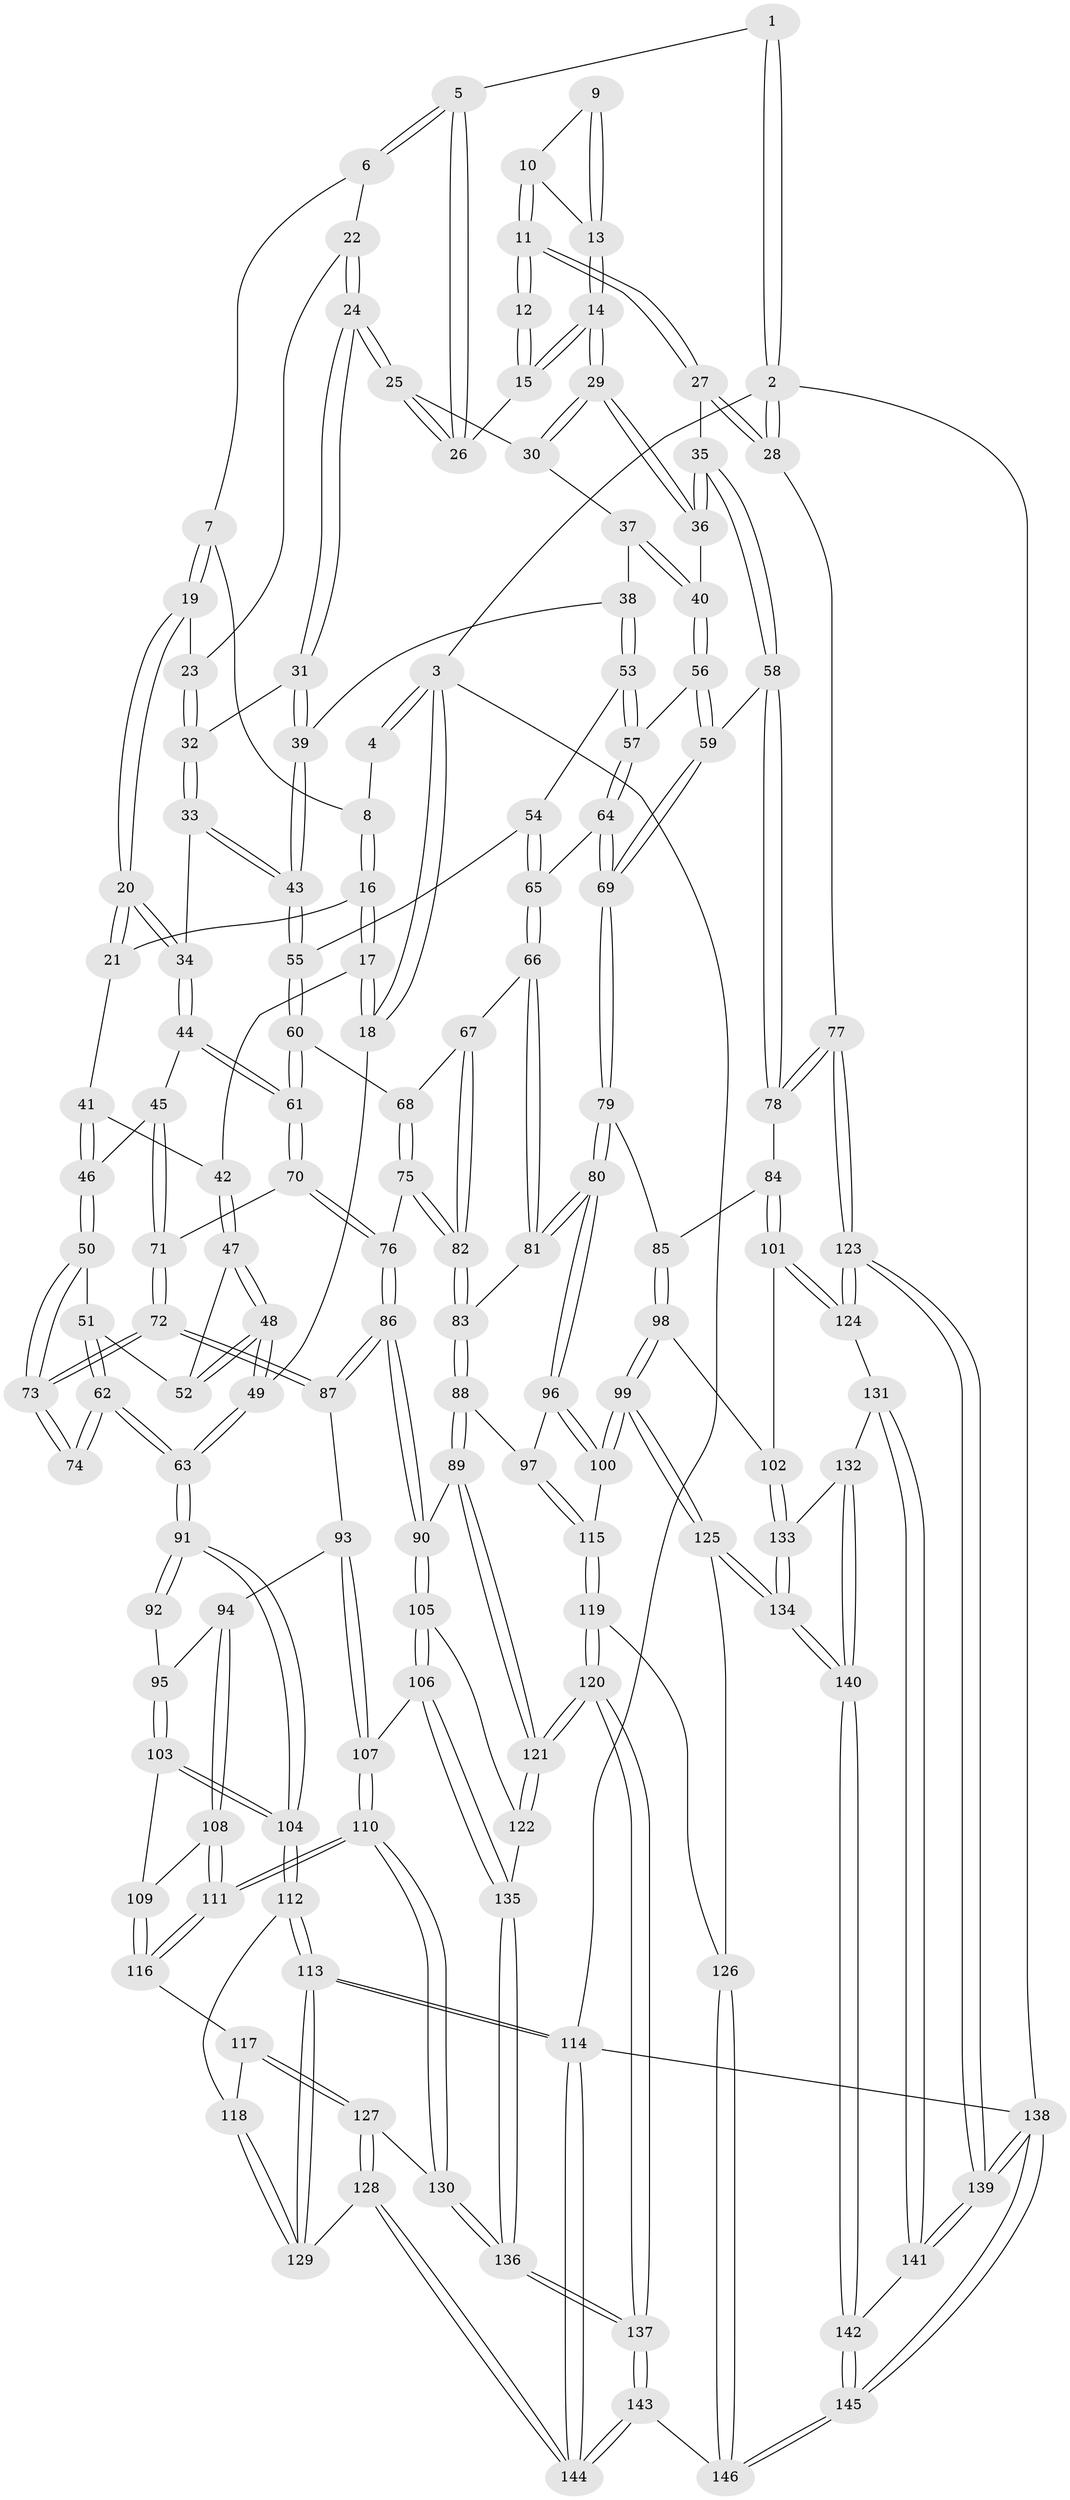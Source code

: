 // Generated by graph-tools (version 1.1) at 2025/11/02/27/25 16:11:54]
// undirected, 146 vertices, 362 edges
graph export_dot {
graph [start="1"]
  node [color=gray90,style=filled];
  1 [pos="+0.7043848442865324+0"];
  2 [pos="+1+0"];
  3 [pos="+0+0"];
  4 [pos="+0.2572836511809827+0"];
  5 [pos="+0.7127307522243569+0.00418166124444207"];
  6 [pos="+0.5222344468065007+0.09312627000073258"];
  7 [pos="+0.46766832812753883+0.08746820420257384"];
  8 [pos="+0.26091426092873826+0"];
  9 [pos="+0.8131348353736328+0.06940374183945806"];
  10 [pos="+0.9389190938553579+0.16222798803047683"];
  11 [pos="+1+0.09811556328066277"];
  12 [pos="+0.801141273477094+0.05597520229893576"];
  13 [pos="+0.8895192912558174+0.18349127400052176"];
  14 [pos="+0.8415732506905848+0.2292247750543355"];
  15 [pos="+0.7369798519581426+0.02973001796131514"];
  16 [pos="+0.2501627899351062+0"];
  17 [pos="+0.13495657418298918+0.18112556126343826"];
  18 [pos="+0+0.013636714689218322"];
  19 [pos="+0.4549117281300319+0.16319378365068282"];
  20 [pos="+0.3828130759196931+0.24022655370943022"];
  21 [pos="+0.34388999135486337+0.200782183668033"];
  22 [pos="+0.540259159756673+0.13672081334045483"];
  23 [pos="+0.5118491276548897+0.18747821907976958"];
  24 [pos="+0.6193873113479863+0.19648134588914043"];
  25 [pos="+0.6882839423080204+0.10793846357032406"];
  26 [pos="+0.7161113870681522+0.014369386917399446"];
  27 [pos="+1+0.09137534035022213"];
  28 [pos="+1+0.07617385915966442"];
  29 [pos="+0.8311033279026454+0.26878472585933183"];
  30 [pos="+0.7296284662495914+0.19465441404705947"];
  31 [pos="+0.6100928908196293+0.22083757321695532"];
  32 [pos="+0.5347260530861476+0.2145684914942213"];
  33 [pos="+0.46081987293738114+0.2834592498337233"];
  34 [pos="+0.38954267009812493+0.27093849640132533"];
  35 [pos="+0.9422896802215822+0.3052905071480513"];
  36 [pos="+0.8319570677794313+0.2813035975994732"];
  37 [pos="+0.7119745328188564+0.25399585437657873"];
  38 [pos="+0.6587252484636051+0.2875272414430381"];
  39 [pos="+0.619787599592653+0.26714029162285113"];
  40 [pos="+0.8305092657781651+0.28301737731139603"];
  41 [pos="+0.1956270176839976+0.2404992383849937"];
  42 [pos="+0.13782243336621175+0.20526746985790512"];
  43 [pos="+0.5461722652547953+0.34591692989697126"];
  44 [pos="+0.3684158435133154+0.3102749941806153"];
  45 [pos="+0.27698463883984126+0.3567555889355987"];
  46 [pos="+0.2649576038780838+0.3578338723568593"];
  47 [pos="+0.12996542063119526+0.2165854589282176"];
  48 [pos="+0+0.3419119943416141"];
  49 [pos="+0+0.4382488528144851"];
  50 [pos="+0.2459417554254345+0.3750698200359386"];
  51 [pos="+0.16508755353005025+0.37553417065050665"];
  52 [pos="+0.15791179242131825+0.37011334777705884"];
  53 [pos="+0.6962893302156333+0.33733316539891045"];
  54 [pos="+0.6418845570308667+0.39352296568485484"];
  55 [pos="+0.546326375202267+0.3504695351000182"];
  56 [pos="+0.8159621541096143+0.30958501831027596"];
  57 [pos="+0.7490802651704056+0.3573430385458465"];
  58 [pos="+0.9457462171710478+0.4611127054494142"];
  59 [pos="+0.8883845714659572+0.4561328117435692"];
  60 [pos="+0.5301464308387669+0.3938701198442623"];
  61 [pos="+0.43418819724187374+0.43562121662023323"];
  62 [pos="+0.13610856125225726+0.4289524541981301"];
  63 [pos="+0+0.4599181113743475"];
  64 [pos="+0.7500059108964957+0.42951408481130515"];
  65 [pos="+0.6491685429884864+0.455802904463835"];
  66 [pos="+0.6263613693641835+0.4866811389457997"];
  67 [pos="+0.6217999552823308+0.48526322662708427"];
  68 [pos="+0.5585959847550123+0.4428042606752285"];
  69 [pos="+0.7966221777524762+0.491870726067576"];
  70 [pos="+0.4152060176440868+0.4910782106553165"];
  71 [pos="+0.36101368010973595+0.4933670030283505"];
  72 [pos="+0.2363035756932326+0.5650049454173433"];
  73 [pos="+0.21538795074321876+0.5413366711844608"];
  74 [pos="+0.20084542755598786+0.5367587031860334"];
  75 [pos="+0.47481743324989906+0.5522213965683775"];
  76 [pos="+0.44551876063389095+0.5337997754996888"];
  77 [pos="+1+0.5909532875920842"];
  78 [pos="+1+0.5632710560827073"];
  79 [pos="+0.7793936231860985+0.5408610557563575"];
  80 [pos="+0.7070603120685254+0.5968648980644355"];
  81 [pos="+0.6459750610102694+0.5406314938609363"];
  82 [pos="+0.47696972494371337+0.554569926846534"];
  83 [pos="+0.5039410374780988+0.6035112008672391"];
  84 [pos="+0.8924216738969363+0.6195609012768472"];
  85 [pos="+0.8902766327310375+0.6195921474392092"];
  86 [pos="+0.33574671449616306+0.6518122583177768"];
  87 [pos="+0.23807743166376655+0.5770287046417805"];
  88 [pos="+0.5089605124003026+0.6578487770776638"];
  89 [pos="+0.5078177797761931+0.6595986912330528"];
  90 [pos="+0.3470350434909131+0.6731977124955758"];
  91 [pos="+0+0.4856817614449204"];
  92 [pos="+0.06513412367857514+0.534784286052698"];
  93 [pos="+0.20486102912359422+0.6315351771459964"];
  94 [pos="+0.15019328099451112+0.6697160927938073"];
  95 [pos="+0.12617329339787256+0.66231959037543"];
  96 [pos="+0.7018524764012548+0.6429813775278093"];
  97 [pos="+0.5469947225951136+0.6619800902052593"];
  98 [pos="+0.7676264185679177+0.731003598212864"];
  99 [pos="+0.7585696636117357+0.7307875219670715"];
  100 [pos="+0.7216628052610389+0.694016154319028"];
  101 [pos="+0.8968216671076816+0.7616835153239944"];
  102 [pos="+0.8240307142971839+0.757232358018084"];
  103 [pos="+0.02245706347370592+0.6621741541192397"];
  104 [pos="+0+0.5789677482316982"];
  105 [pos="+0.34560484133806113+0.6865796651611354"];
  106 [pos="+0.25773214640413+0.7733005412759686"];
  107 [pos="+0.253124371405241+0.7739328644324487"];
  108 [pos="+0.14606292263323895+0.6938116310414791"];
  109 [pos="+0.07532876549113213+0.7287184823759731"];
  110 [pos="+0.1832433314198121+0.824398739867714"];
  111 [pos="+0.15797143598791424+0.7810154951244328"];
  112 [pos="+0+0.5834922834648698"];
  113 [pos="+0+0.9208801410682222"];
  114 [pos="+0+1"];
  115 [pos="+0.623806845500188+0.7519443545918931"];
  116 [pos="+0.07626125800077595+0.7530917943891211"];
  117 [pos="+0.049635922951570745+0.7745171082022556"];
  118 [pos="+0.03637795695387739+0.7699390226364302"];
  119 [pos="+0.5464343378816517+0.8525210543777739"];
  120 [pos="+0.5089376412136344+0.8571252570600847"];
  121 [pos="+0.49211362184872537+0.8228012333231196"];
  122 [pos="+0.40020355265154867+0.7794746473270275"];
  123 [pos="+1+0.7256209701425091"];
  124 [pos="+0.9943794500531247+0.7968534349936568"];
  125 [pos="+0.7124294329569663+0.8728361718666299"];
  126 [pos="+0.6161831817082013+0.8703261699312739"];
  127 [pos="+0.07688542256885625+0.8719327849103014"];
  128 [pos="+0.06971114440132771+0.8769517235770777"];
  129 [pos="+0+0.8792144292930644"];
  130 [pos="+0.1759718928745992+0.8492158432021435"];
  131 [pos="+0.9269675242071432+0.8730355131990923"];
  132 [pos="+0.8564901867137206+0.8601972026636204"];
  133 [pos="+0.8422219041843212+0.8533042467765515"];
  134 [pos="+0.7373386850284362+0.9057199153654424"];
  135 [pos="+0.32229895769677597+0.813067131650005"];
  136 [pos="+0.3487567617181527+1"];
  137 [pos="+0.3600990350097903+1"];
  138 [pos="+1+1"];
  139 [pos="+1+1"];
  140 [pos="+0.7893865052372797+1"];
  141 [pos="+0.912973183165418+0.9316039772690153"];
  142 [pos="+0.7989455078162406+1"];
  143 [pos="+0.3591822939130813+1"];
  144 [pos="+0.10426841514311494+1"];
  145 [pos="+0.7853091690337347+1"];
  146 [pos="+0.6781695424348074+1"];
  1 -- 2;
  1 -- 2;
  1 -- 5;
  2 -- 3;
  2 -- 28;
  2 -- 28;
  2 -- 138;
  3 -- 4;
  3 -- 4;
  3 -- 18;
  3 -- 18;
  3 -- 114;
  4 -- 8;
  5 -- 6;
  5 -- 6;
  5 -- 26;
  5 -- 26;
  6 -- 7;
  6 -- 22;
  7 -- 8;
  7 -- 19;
  7 -- 19;
  8 -- 16;
  8 -- 16;
  9 -- 10;
  9 -- 13;
  9 -- 13;
  10 -- 11;
  10 -- 11;
  10 -- 13;
  11 -- 12;
  11 -- 12;
  11 -- 27;
  11 -- 27;
  12 -- 15;
  12 -- 15;
  13 -- 14;
  13 -- 14;
  14 -- 15;
  14 -- 15;
  14 -- 29;
  14 -- 29;
  15 -- 26;
  16 -- 17;
  16 -- 17;
  16 -- 21;
  17 -- 18;
  17 -- 18;
  17 -- 42;
  18 -- 49;
  19 -- 20;
  19 -- 20;
  19 -- 23;
  20 -- 21;
  20 -- 21;
  20 -- 34;
  20 -- 34;
  21 -- 41;
  22 -- 23;
  22 -- 24;
  22 -- 24;
  23 -- 32;
  23 -- 32;
  24 -- 25;
  24 -- 25;
  24 -- 31;
  24 -- 31;
  25 -- 26;
  25 -- 26;
  25 -- 30;
  27 -- 28;
  27 -- 28;
  27 -- 35;
  28 -- 77;
  29 -- 30;
  29 -- 30;
  29 -- 36;
  29 -- 36;
  30 -- 37;
  31 -- 32;
  31 -- 39;
  31 -- 39;
  32 -- 33;
  32 -- 33;
  33 -- 34;
  33 -- 43;
  33 -- 43;
  34 -- 44;
  34 -- 44;
  35 -- 36;
  35 -- 36;
  35 -- 58;
  35 -- 58;
  36 -- 40;
  37 -- 38;
  37 -- 40;
  37 -- 40;
  38 -- 39;
  38 -- 53;
  38 -- 53;
  39 -- 43;
  39 -- 43;
  40 -- 56;
  40 -- 56;
  41 -- 42;
  41 -- 46;
  41 -- 46;
  42 -- 47;
  42 -- 47;
  43 -- 55;
  43 -- 55;
  44 -- 45;
  44 -- 61;
  44 -- 61;
  45 -- 46;
  45 -- 71;
  45 -- 71;
  46 -- 50;
  46 -- 50;
  47 -- 48;
  47 -- 48;
  47 -- 52;
  48 -- 49;
  48 -- 49;
  48 -- 52;
  48 -- 52;
  49 -- 63;
  49 -- 63;
  50 -- 51;
  50 -- 73;
  50 -- 73;
  51 -- 52;
  51 -- 62;
  51 -- 62;
  53 -- 54;
  53 -- 57;
  53 -- 57;
  54 -- 55;
  54 -- 65;
  54 -- 65;
  55 -- 60;
  55 -- 60;
  56 -- 57;
  56 -- 59;
  56 -- 59;
  57 -- 64;
  57 -- 64;
  58 -- 59;
  58 -- 78;
  58 -- 78;
  59 -- 69;
  59 -- 69;
  60 -- 61;
  60 -- 61;
  60 -- 68;
  61 -- 70;
  61 -- 70;
  62 -- 63;
  62 -- 63;
  62 -- 74;
  62 -- 74;
  63 -- 91;
  63 -- 91;
  64 -- 65;
  64 -- 69;
  64 -- 69;
  65 -- 66;
  65 -- 66;
  66 -- 67;
  66 -- 81;
  66 -- 81;
  67 -- 68;
  67 -- 82;
  67 -- 82;
  68 -- 75;
  68 -- 75;
  69 -- 79;
  69 -- 79;
  70 -- 71;
  70 -- 76;
  70 -- 76;
  71 -- 72;
  71 -- 72;
  72 -- 73;
  72 -- 73;
  72 -- 87;
  72 -- 87;
  73 -- 74;
  73 -- 74;
  75 -- 76;
  75 -- 82;
  75 -- 82;
  76 -- 86;
  76 -- 86;
  77 -- 78;
  77 -- 78;
  77 -- 123;
  77 -- 123;
  78 -- 84;
  79 -- 80;
  79 -- 80;
  79 -- 85;
  80 -- 81;
  80 -- 81;
  80 -- 96;
  80 -- 96;
  81 -- 83;
  82 -- 83;
  82 -- 83;
  83 -- 88;
  83 -- 88;
  84 -- 85;
  84 -- 101;
  84 -- 101;
  85 -- 98;
  85 -- 98;
  86 -- 87;
  86 -- 87;
  86 -- 90;
  86 -- 90;
  87 -- 93;
  88 -- 89;
  88 -- 89;
  88 -- 97;
  89 -- 90;
  89 -- 121;
  89 -- 121;
  90 -- 105;
  90 -- 105;
  91 -- 92;
  91 -- 92;
  91 -- 104;
  91 -- 104;
  92 -- 95;
  93 -- 94;
  93 -- 107;
  93 -- 107;
  94 -- 95;
  94 -- 108;
  94 -- 108;
  95 -- 103;
  95 -- 103;
  96 -- 97;
  96 -- 100;
  96 -- 100;
  97 -- 115;
  97 -- 115;
  98 -- 99;
  98 -- 99;
  98 -- 102;
  99 -- 100;
  99 -- 100;
  99 -- 125;
  99 -- 125;
  100 -- 115;
  101 -- 102;
  101 -- 124;
  101 -- 124;
  102 -- 133;
  102 -- 133;
  103 -- 104;
  103 -- 104;
  103 -- 109;
  104 -- 112;
  104 -- 112;
  105 -- 106;
  105 -- 106;
  105 -- 122;
  106 -- 107;
  106 -- 135;
  106 -- 135;
  107 -- 110;
  107 -- 110;
  108 -- 109;
  108 -- 111;
  108 -- 111;
  109 -- 116;
  109 -- 116;
  110 -- 111;
  110 -- 111;
  110 -- 130;
  110 -- 130;
  111 -- 116;
  111 -- 116;
  112 -- 113;
  112 -- 113;
  112 -- 118;
  113 -- 114;
  113 -- 114;
  113 -- 129;
  113 -- 129;
  114 -- 144;
  114 -- 144;
  114 -- 138;
  115 -- 119;
  115 -- 119;
  116 -- 117;
  117 -- 118;
  117 -- 127;
  117 -- 127;
  118 -- 129;
  118 -- 129;
  119 -- 120;
  119 -- 120;
  119 -- 126;
  120 -- 121;
  120 -- 121;
  120 -- 137;
  120 -- 137;
  121 -- 122;
  121 -- 122;
  122 -- 135;
  123 -- 124;
  123 -- 124;
  123 -- 139;
  123 -- 139;
  124 -- 131;
  125 -- 126;
  125 -- 134;
  125 -- 134;
  126 -- 146;
  126 -- 146;
  127 -- 128;
  127 -- 128;
  127 -- 130;
  128 -- 129;
  128 -- 144;
  128 -- 144;
  130 -- 136;
  130 -- 136;
  131 -- 132;
  131 -- 141;
  131 -- 141;
  132 -- 133;
  132 -- 140;
  132 -- 140;
  133 -- 134;
  133 -- 134;
  134 -- 140;
  134 -- 140;
  135 -- 136;
  135 -- 136;
  136 -- 137;
  136 -- 137;
  137 -- 143;
  137 -- 143;
  138 -- 139;
  138 -- 139;
  138 -- 145;
  138 -- 145;
  139 -- 141;
  139 -- 141;
  140 -- 142;
  140 -- 142;
  141 -- 142;
  142 -- 145;
  142 -- 145;
  143 -- 144;
  143 -- 144;
  143 -- 146;
  145 -- 146;
  145 -- 146;
}
